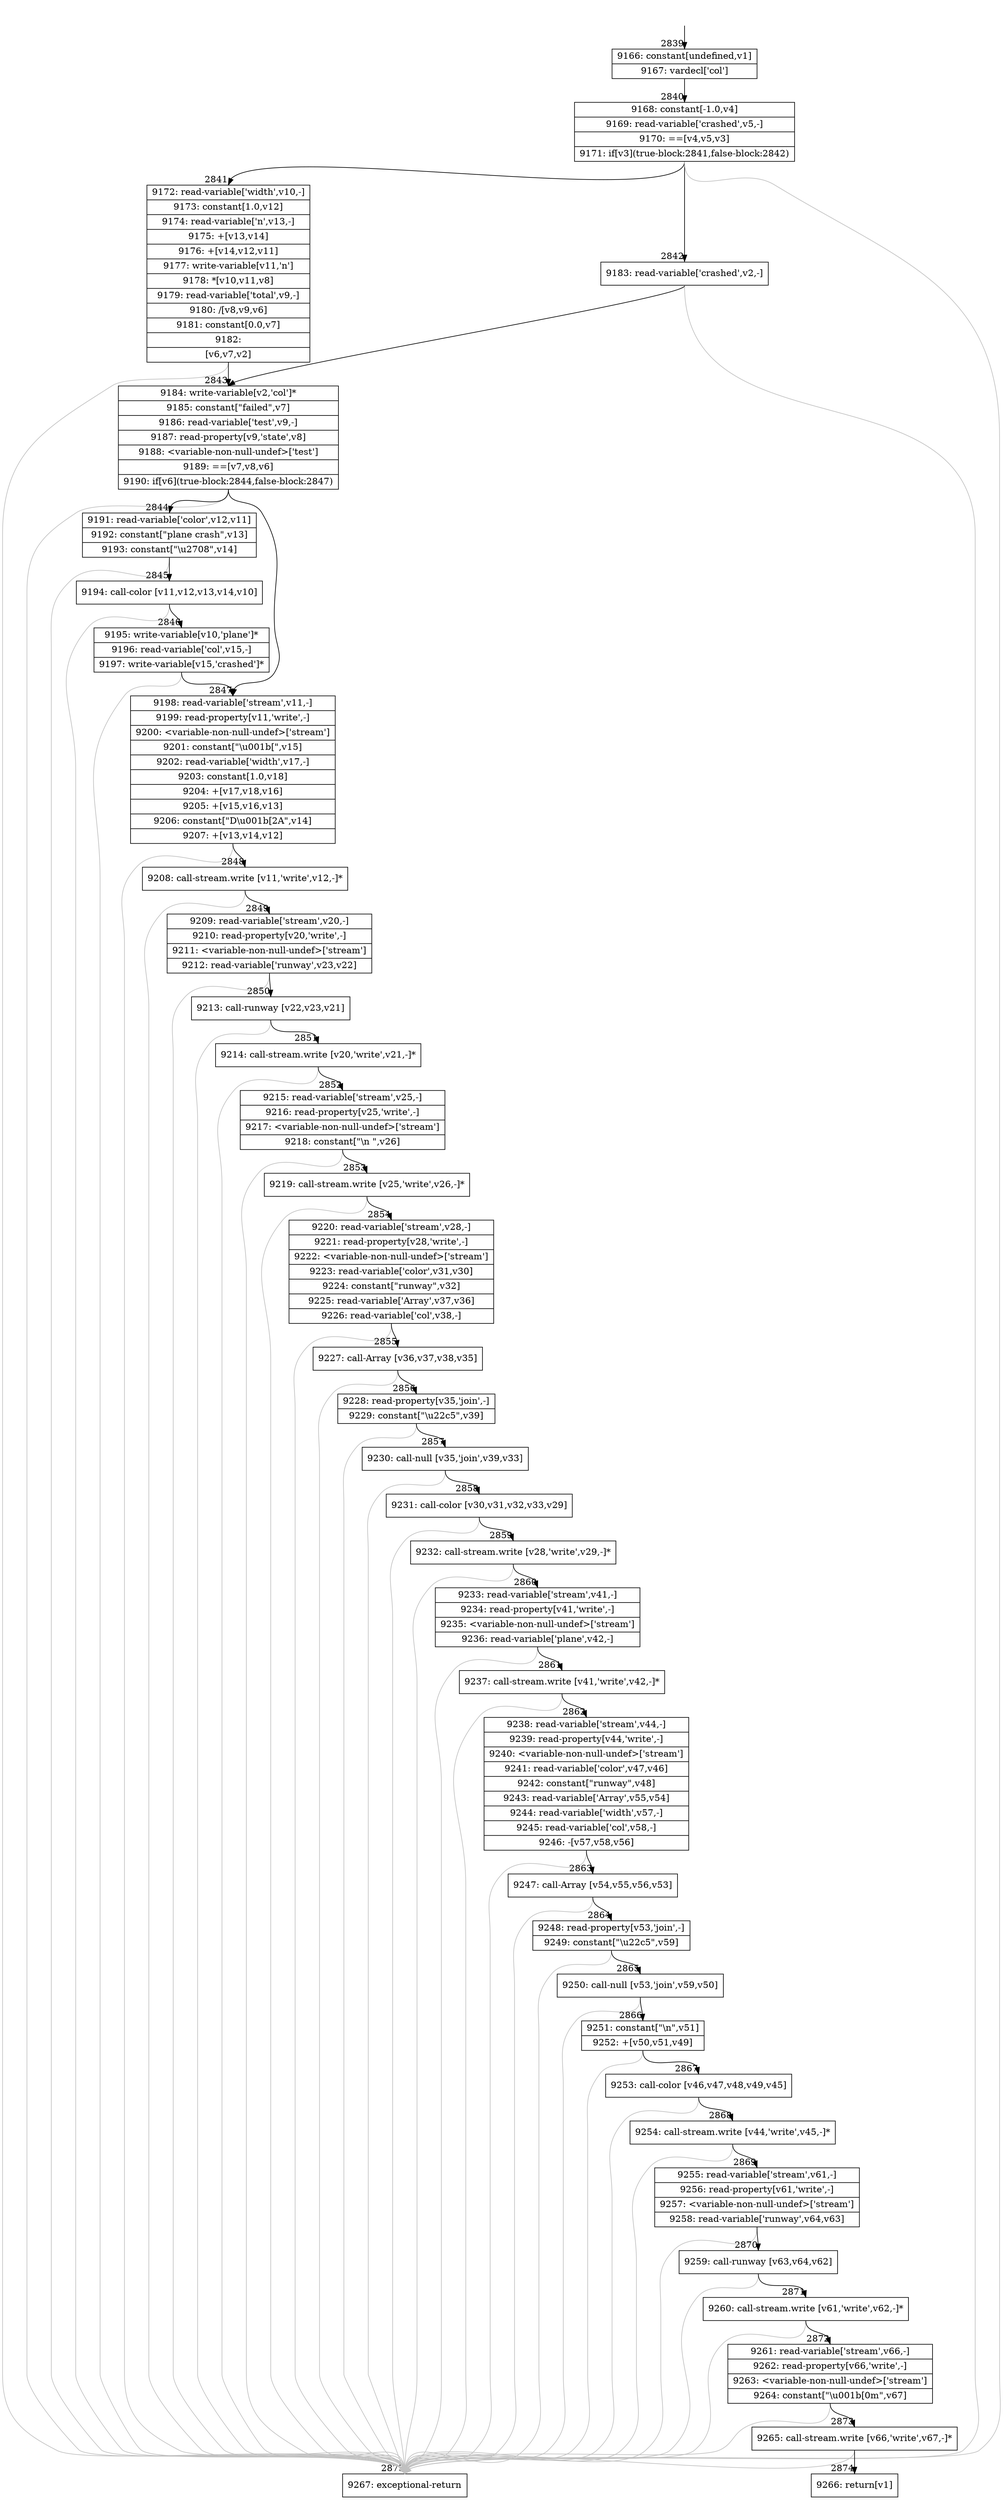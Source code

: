 digraph {
rankdir="TD"
BB_entry252[shape=none,label=""];
BB_entry252 -> BB2839 [tailport=s, headport=n, headlabel="    2839"]
BB2839 [shape=record label="{9166: constant[undefined,v1]|9167: vardecl['col']}" ] 
BB2839 -> BB2840 [tailport=s, headport=n, headlabel="      2840"]
BB2840 [shape=record label="{9168: constant[-1.0,v4]|9169: read-variable['crashed',v5,-]|9170: ==[v4,v5,v3]|9171: if[v3](true-block:2841,false-block:2842)}" ] 
BB2840 -> BB2841 [tailport=s, headport=n, headlabel="      2841"]
BB2840 -> BB2842 [tailport=s, headport=n, headlabel="      2842"]
BB2840 -> BB2875 [tailport=s, headport=n, color=gray, headlabel="      2875"]
BB2841 [shape=record label="{9172: read-variable['width',v10,-]|9173: constant[1.0,v12]|9174: read-variable['n',v13,-]|9175: +[v13,v14]|9176: +[v14,v12,v11]|9177: write-variable[v11,'n']|9178: *[v10,v11,v8]|9179: read-variable['total',v9,-]|9180: /[v8,v9,v6]|9181: constant[0.0,v7]|9182: |[v6,v7,v2]}" ] 
BB2841 -> BB2843 [tailport=s, headport=n, headlabel="      2843"]
BB2841 -> BB2875 [tailport=s, headport=n, color=gray]
BB2842 [shape=record label="{9183: read-variable['crashed',v2,-]}" ] 
BB2842 -> BB2843 [tailport=s, headport=n]
BB2842 -> BB2875 [tailport=s, headport=n, color=gray]
BB2843 [shape=record label="{9184: write-variable[v2,'col']*|9185: constant[\"failed\",v7]|9186: read-variable['test',v9,-]|9187: read-property[v9,'state',v8]|9188: \<variable-non-null-undef\>['test']|9189: ==[v7,v8,v6]|9190: if[v6](true-block:2844,false-block:2847)}" ] 
BB2843 -> BB2844 [tailport=s, headport=n, headlabel="      2844"]
BB2843 -> BB2847 [tailport=s, headport=n, headlabel="      2847"]
BB2843 -> BB2875 [tailport=s, headport=n, color=gray]
BB2844 [shape=record label="{9191: read-variable['color',v12,v11]|9192: constant[\"plane crash\",v13]|9193: constant[\"\\u2708\",v14]}" ] 
BB2844 -> BB2845 [tailport=s, headport=n, headlabel="      2845"]
BB2844 -> BB2875 [tailport=s, headport=n, color=gray]
BB2845 [shape=record label="{9194: call-color [v11,v12,v13,v14,v10]}" ] 
BB2845 -> BB2846 [tailport=s, headport=n, headlabel="      2846"]
BB2845 -> BB2875 [tailport=s, headport=n, color=gray]
BB2846 [shape=record label="{9195: write-variable[v10,'plane']*|9196: read-variable['col',v15,-]|9197: write-variable[v15,'crashed']*}" ] 
BB2846 -> BB2847 [tailport=s, headport=n]
BB2846 -> BB2875 [tailport=s, headport=n, color=gray]
BB2847 [shape=record label="{9198: read-variable['stream',v11,-]|9199: read-property[v11,'write',-]|9200: \<variable-non-null-undef\>['stream']|9201: constant[\"\\u001b[\",v15]|9202: read-variable['width',v17,-]|9203: constant[1.0,v18]|9204: +[v17,v18,v16]|9205: +[v15,v16,v13]|9206: constant[\"D\\u001b[2A\",v14]|9207: +[v13,v14,v12]}" ] 
BB2847 -> BB2848 [tailport=s, headport=n, headlabel="      2848"]
BB2847 -> BB2875 [tailport=s, headport=n, color=gray]
BB2848 [shape=record label="{9208: call-stream.write [v11,'write',v12,-]*}" ] 
BB2848 -> BB2849 [tailport=s, headport=n, headlabel="      2849"]
BB2848 -> BB2875 [tailport=s, headport=n, color=gray]
BB2849 [shape=record label="{9209: read-variable['stream',v20,-]|9210: read-property[v20,'write',-]|9211: \<variable-non-null-undef\>['stream']|9212: read-variable['runway',v23,v22]}" ] 
BB2849 -> BB2850 [tailport=s, headport=n, headlabel="      2850"]
BB2849 -> BB2875 [tailport=s, headport=n, color=gray]
BB2850 [shape=record label="{9213: call-runway [v22,v23,v21]}" ] 
BB2850 -> BB2851 [tailport=s, headport=n, headlabel="      2851"]
BB2850 -> BB2875 [tailport=s, headport=n, color=gray]
BB2851 [shape=record label="{9214: call-stream.write [v20,'write',v21,-]*}" ] 
BB2851 -> BB2852 [tailport=s, headport=n, headlabel="      2852"]
BB2851 -> BB2875 [tailport=s, headport=n, color=gray]
BB2852 [shape=record label="{9215: read-variable['stream',v25,-]|9216: read-property[v25,'write',-]|9217: \<variable-non-null-undef\>['stream']|9218: constant[\"\\n  \",v26]}" ] 
BB2852 -> BB2853 [tailport=s, headport=n, headlabel="      2853"]
BB2852 -> BB2875 [tailport=s, headport=n, color=gray]
BB2853 [shape=record label="{9219: call-stream.write [v25,'write',v26,-]*}" ] 
BB2853 -> BB2854 [tailport=s, headport=n, headlabel="      2854"]
BB2853 -> BB2875 [tailport=s, headport=n, color=gray]
BB2854 [shape=record label="{9220: read-variable['stream',v28,-]|9221: read-property[v28,'write',-]|9222: \<variable-non-null-undef\>['stream']|9223: read-variable['color',v31,v30]|9224: constant[\"runway\",v32]|9225: read-variable['Array',v37,v36]|9226: read-variable['col',v38,-]}" ] 
BB2854 -> BB2855 [tailport=s, headport=n, headlabel="      2855"]
BB2854 -> BB2875 [tailport=s, headport=n, color=gray]
BB2855 [shape=record label="{9227: call-Array [v36,v37,v38,v35]}" ] 
BB2855 -> BB2856 [tailport=s, headport=n, headlabel="      2856"]
BB2855 -> BB2875 [tailport=s, headport=n, color=gray]
BB2856 [shape=record label="{9228: read-property[v35,'join',-]|9229: constant[\"\\u22c5\",v39]}" ] 
BB2856 -> BB2857 [tailport=s, headport=n, headlabel="      2857"]
BB2856 -> BB2875 [tailport=s, headport=n, color=gray]
BB2857 [shape=record label="{9230: call-null [v35,'join',v39,v33]}" ] 
BB2857 -> BB2858 [tailport=s, headport=n, headlabel="      2858"]
BB2857 -> BB2875 [tailport=s, headport=n, color=gray]
BB2858 [shape=record label="{9231: call-color [v30,v31,v32,v33,v29]}" ] 
BB2858 -> BB2859 [tailport=s, headport=n, headlabel="      2859"]
BB2858 -> BB2875 [tailport=s, headport=n, color=gray]
BB2859 [shape=record label="{9232: call-stream.write [v28,'write',v29,-]*}" ] 
BB2859 -> BB2860 [tailport=s, headport=n, headlabel="      2860"]
BB2859 -> BB2875 [tailport=s, headport=n, color=gray]
BB2860 [shape=record label="{9233: read-variable['stream',v41,-]|9234: read-property[v41,'write',-]|9235: \<variable-non-null-undef\>['stream']|9236: read-variable['plane',v42,-]}" ] 
BB2860 -> BB2861 [tailport=s, headport=n, headlabel="      2861"]
BB2860 -> BB2875 [tailport=s, headport=n, color=gray]
BB2861 [shape=record label="{9237: call-stream.write [v41,'write',v42,-]*}" ] 
BB2861 -> BB2862 [tailport=s, headport=n, headlabel="      2862"]
BB2861 -> BB2875 [tailport=s, headport=n, color=gray]
BB2862 [shape=record label="{9238: read-variable['stream',v44,-]|9239: read-property[v44,'write',-]|9240: \<variable-non-null-undef\>['stream']|9241: read-variable['color',v47,v46]|9242: constant[\"runway\",v48]|9243: read-variable['Array',v55,v54]|9244: read-variable['width',v57,-]|9245: read-variable['col',v58,-]|9246: -[v57,v58,v56]}" ] 
BB2862 -> BB2863 [tailport=s, headport=n, headlabel="      2863"]
BB2862 -> BB2875 [tailport=s, headport=n, color=gray]
BB2863 [shape=record label="{9247: call-Array [v54,v55,v56,v53]}" ] 
BB2863 -> BB2864 [tailport=s, headport=n, headlabel="      2864"]
BB2863 -> BB2875 [tailport=s, headport=n, color=gray]
BB2864 [shape=record label="{9248: read-property[v53,'join',-]|9249: constant[\"\\u22c5\",v59]}" ] 
BB2864 -> BB2865 [tailport=s, headport=n, headlabel="      2865"]
BB2864 -> BB2875 [tailport=s, headport=n, color=gray]
BB2865 [shape=record label="{9250: call-null [v53,'join',v59,v50]}" ] 
BB2865 -> BB2866 [tailport=s, headport=n, headlabel="      2866"]
BB2865 -> BB2875 [tailport=s, headport=n, color=gray]
BB2866 [shape=record label="{9251: constant[\"\\n\",v51]|9252: +[v50,v51,v49]}" ] 
BB2866 -> BB2867 [tailport=s, headport=n, headlabel="      2867"]
BB2866 -> BB2875 [tailport=s, headport=n, color=gray]
BB2867 [shape=record label="{9253: call-color [v46,v47,v48,v49,v45]}" ] 
BB2867 -> BB2868 [tailport=s, headport=n, headlabel="      2868"]
BB2867 -> BB2875 [tailport=s, headport=n, color=gray]
BB2868 [shape=record label="{9254: call-stream.write [v44,'write',v45,-]*}" ] 
BB2868 -> BB2869 [tailport=s, headport=n, headlabel="      2869"]
BB2868 -> BB2875 [tailport=s, headport=n, color=gray]
BB2869 [shape=record label="{9255: read-variable['stream',v61,-]|9256: read-property[v61,'write',-]|9257: \<variable-non-null-undef\>['stream']|9258: read-variable['runway',v64,v63]}" ] 
BB2869 -> BB2870 [tailport=s, headport=n, headlabel="      2870"]
BB2869 -> BB2875 [tailport=s, headport=n, color=gray]
BB2870 [shape=record label="{9259: call-runway [v63,v64,v62]}" ] 
BB2870 -> BB2871 [tailport=s, headport=n, headlabel="      2871"]
BB2870 -> BB2875 [tailport=s, headport=n, color=gray]
BB2871 [shape=record label="{9260: call-stream.write [v61,'write',v62,-]*}" ] 
BB2871 -> BB2872 [tailport=s, headport=n, headlabel="      2872"]
BB2871 -> BB2875 [tailport=s, headport=n, color=gray]
BB2872 [shape=record label="{9261: read-variable['stream',v66,-]|9262: read-property[v66,'write',-]|9263: \<variable-non-null-undef\>['stream']|9264: constant[\"\\u001b[0m\",v67]}" ] 
BB2872 -> BB2873 [tailport=s, headport=n, headlabel="      2873"]
BB2872 -> BB2875 [tailport=s, headport=n, color=gray]
BB2873 [shape=record label="{9265: call-stream.write [v66,'write',v67,-]*}" ] 
BB2873 -> BB2874 [tailport=s, headport=n, headlabel="      2874"]
BB2873 -> BB2875 [tailport=s, headport=n, color=gray]
BB2874 [shape=record label="{9266: return[v1]}" ] 
BB2875 [shape=record label="{9267: exceptional-return}" ] 
//#$~ 3359
}
